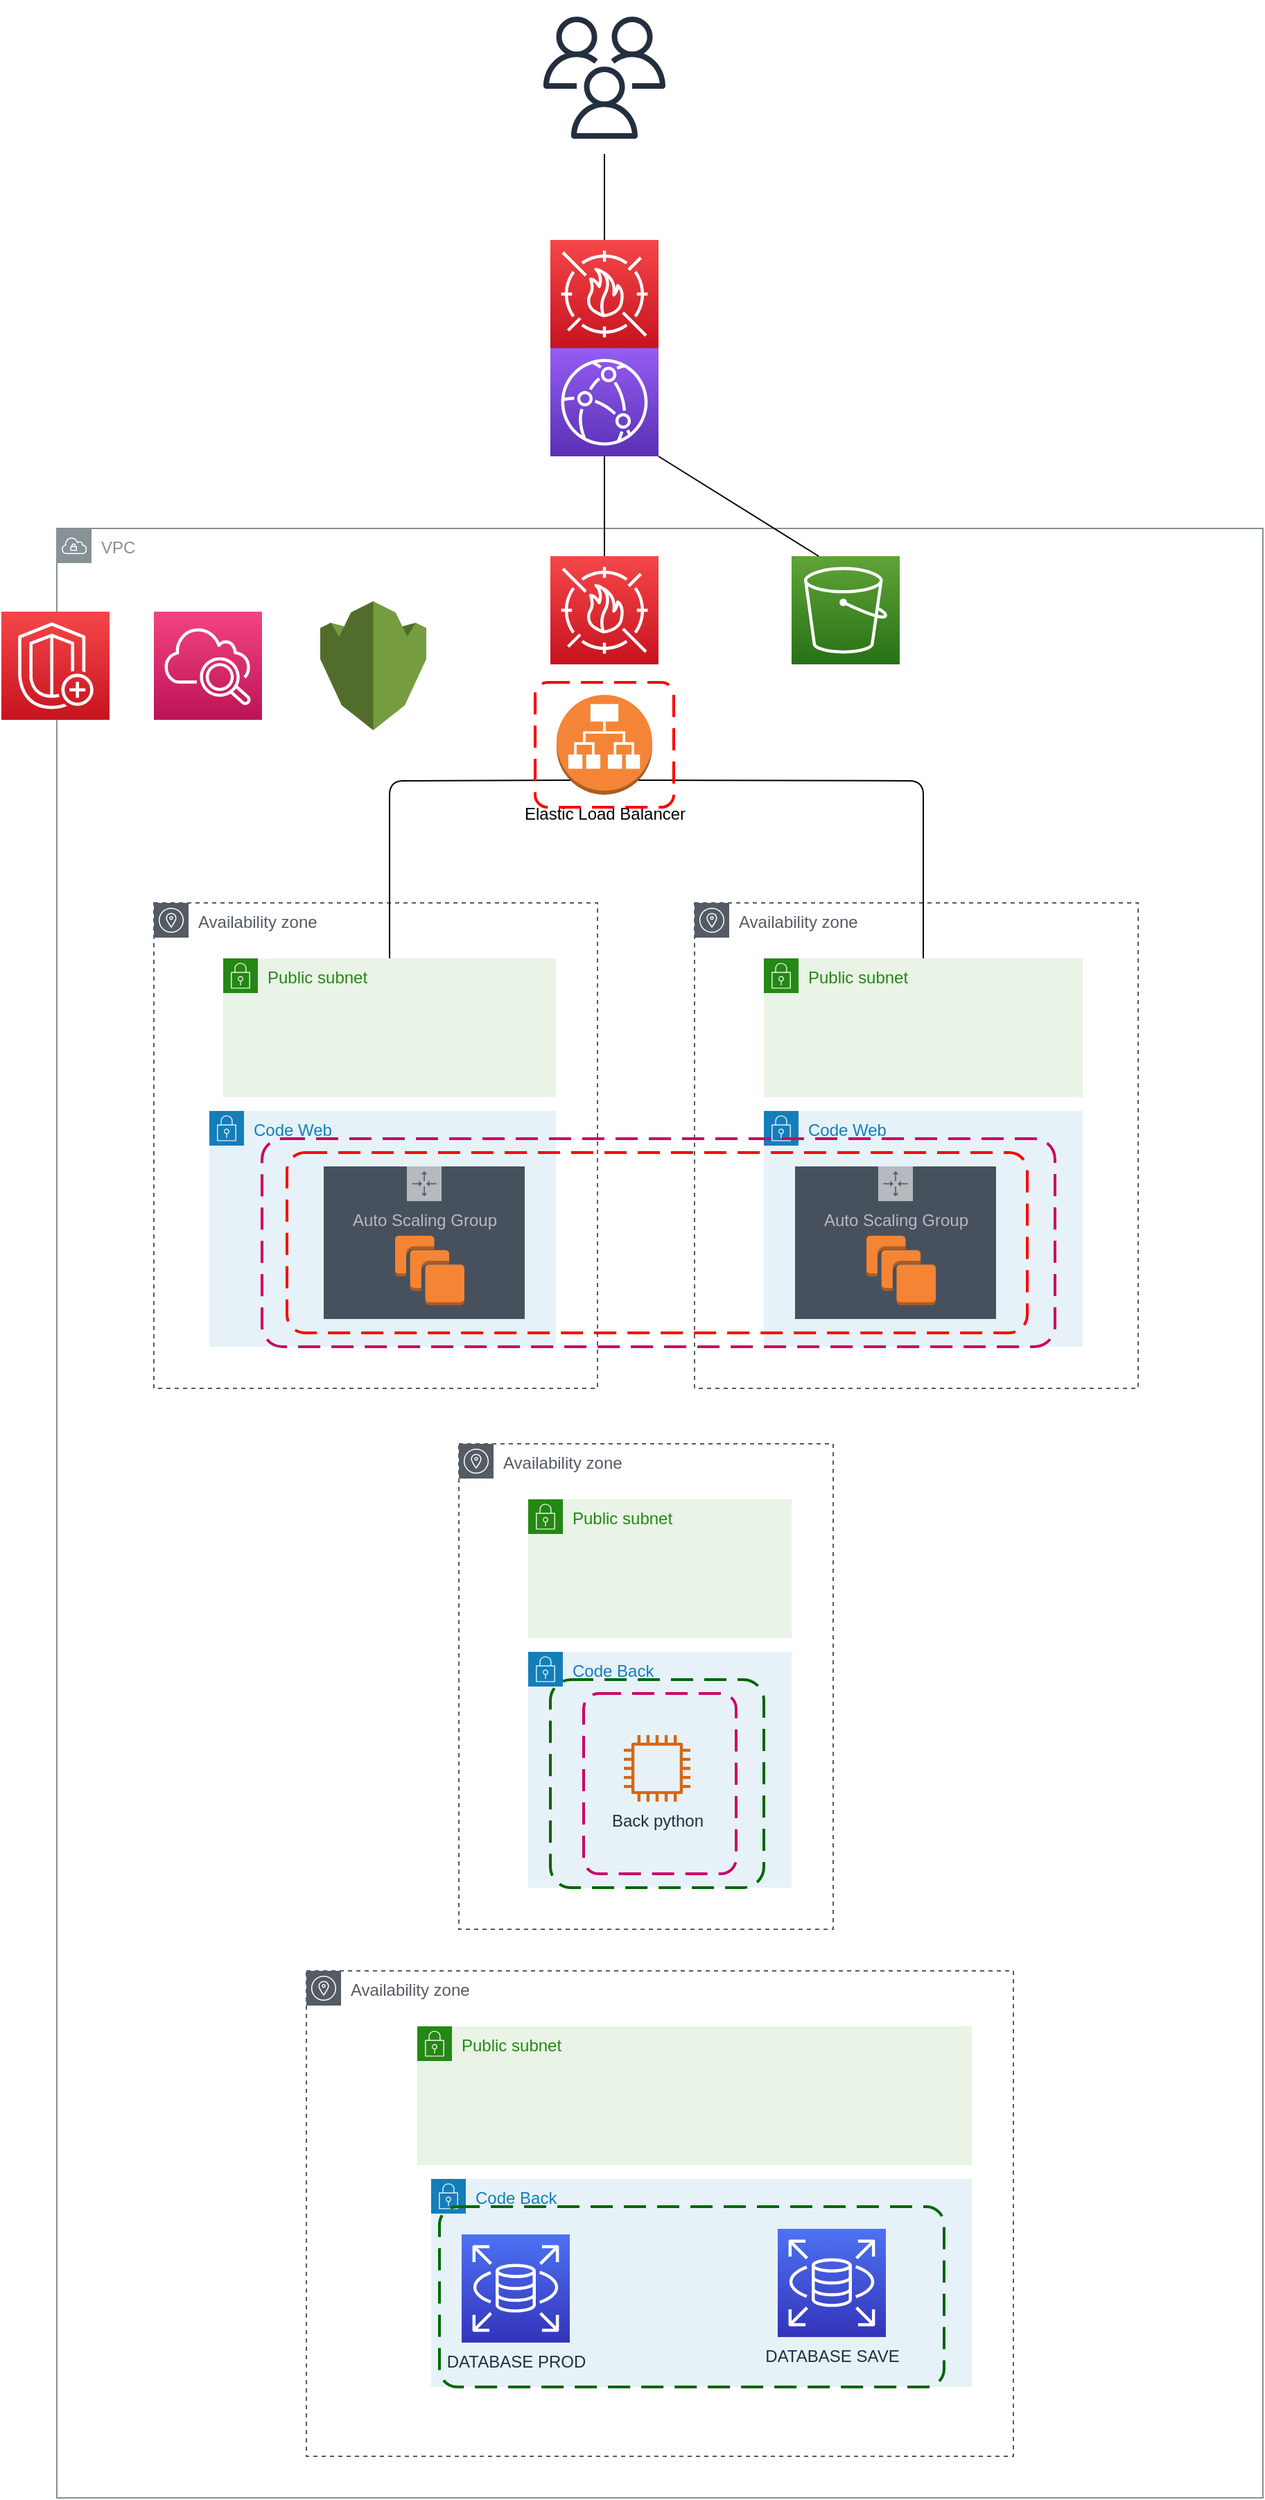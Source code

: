 <mxfile version="14.4.2" type="device"><diagram id="5-dX2x7WGued-gXYs_GY" name="Page-1"><mxGraphModel dx="2503" dy="912" grid="1" gridSize="10" guides="1" tooltips="1" connect="1" arrows="1" fold="1" page="1" pageScale="1" pageWidth="827" pageHeight="1169" math="0" shadow="0"><root><mxCell id="0"/><mxCell id="1" parent="0"/><mxCell id="krJk6_gbrpL1Q5qzeuNA-1" value="" style="outlineConnect=0;fontColor=#232F3E;gradientColor=none;strokeColor=#232F3E;fillColor=#ffffff;dashed=0;verticalLabelPosition=bottom;verticalAlign=top;align=center;html=1;fontSize=12;fontStyle=0;aspect=fixed;shape=mxgraph.aws4.resourceIcon;resIcon=mxgraph.aws4.users;" vertex="1" parent="1"><mxGeometry x="400" y="40" width="110" height="110" as="geometry"/></mxCell><mxCell id="krJk6_gbrpL1Q5qzeuNA-2" value="" style="points=[[0,0,0],[0.25,0,0],[0.5,0,0],[0.75,0,0],[1,0,0],[0,1,0],[0.25,1,0],[0.5,1,0],[0.75,1,0],[1,1,0],[0,0.25,0],[0,0.5,0],[0,0.75,0],[1,0.25,0],[1,0.5,0],[1,0.75,0]];outlineConnect=0;fontColor=#232F3E;gradientColor=#F54749;gradientDirection=north;fillColor=#C7131F;strokeColor=#ffffff;dashed=0;verticalLabelPosition=bottom;verticalAlign=top;align=center;html=1;fontSize=12;fontStyle=0;aspect=fixed;shape=mxgraph.aws4.resourceIcon;resIcon=mxgraph.aws4.waf;" vertex="1" parent="1"><mxGeometry x="416" y="212" width="78" height="78" as="geometry"/></mxCell><mxCell id="krJk6_gbrpL1Q5qzeuNA-5" value="" style="endArrow=none;html=1;entryX=0.5;entryY=0;entryDx=0;entryDy=0;entryPerimeter=0;" edge="1" parent="1" source="krJk6_gbrpL1Q5qzeuNA-1" target="krJk6_gbrpL1Q5qzeuNA-2"><mxGeometry width="50" height="50" relative="1" as="geometry"><mxPoint x="300" y="150" as="sourcePoint"/><mxPoint x="350" y="100" as="targetPoint"/></mxGeometry></mxCell><mxCell id="krJk6_gbrpL1Q5qzeuNA-6" value="" style="points=[[0,0,0],[0.25,0,0],[0.5,0,0],[0.75,0,0],[1,0,0],[0,1,0],[0.25,1,0],[0.5,1,0],[0.75,1,0],[1,1,0],[0,0.25,0],[0,0.5,0],[0,0.75,0],[1,0.25,0],[1,0.5,0],[1,0.75,0]];outlineConnect=0;fontColor=#232F3E;gradientColor=#945DF2;gradientDirection=north;fillColor=#5A30B5;strokeColor=#ffffff;dashed=0;verticalLabelPosition=bottom;verticalAlign=top;align=center;html=1;fontSize=12;fontStyle=0;aspect=fixed;shape=mxgraph.aws4.resourceIcon;resIcon=mxgraph.aws4.cloudfront;" vertex="1" parent="1"><mxGeometry x="416" y="290" width="78" height="78" as="geometry"/></mxCell><mxCell id="krJk6_gbrpL1Q5qzeuNA-8" value="VPC" style="outlineConnect=0;gradientColor=none;html=1;whiteSpace=wrap;fontSize=12;fontStyle=0;shape=mxgraph.aws4.group;grIcon=mxgraph.aws4.group_vpc;strokeColor=#879196;fillColor=none;verticalAlign=top;align=left;spacingLeft=30;fontColor=#879196;dashed=0;" vertex="1" parent="1"><mxGeometry x="60" y="420" width="870" height="1420" as="geometry"/></mxCell><mxCell id="krJk6_gbrpL1Q5qzeuNA-9" value="" style="points=[[0,0,0],[0.25,0,0],[0.5,0,0],[0.75,0,0],[1,0,0],[0,1,0],[0.25,1,0],[0.5,1,0],[0.75,1,0],[1,1,0],[0,0.25,0],[0,0.5,0],[0,0.75,0],[1,0.25,0],[1,0.5,0],[1,0.75,0]];outlineConnect=0;fontColor=#232F3E;gradientColor=#F54749;gradientDirection=north;fillColor=#C7131F;strokeColor=#ffffff;dashed=0;verticalLabelPosition=bottom;verticalAlign=top;align=center;html=1;fontSize=12;fontStyle=0;aspect=fixed;shape=mxgraph.aws4.resourceIcon;resIcon=mxgraph.aws4.waf;" vertex="1" parent="1"><mxGeometry x="416" y="440" width="78" height="78" as="geometry"/></mxCell><mxCell id="krJk6_gbrpL1Q5qzeuNA-10" value="" style="endArrow=none;html=1;entryX=0.5;entryY=0;entryDx=0;entryDy=0;entryPerimeter=0;exitX=0.5;exitY=1;exitDx=0;exitDy=0;exitPerimeter=0;" edge="1" parent="1" source="krJk6_gbrpL1Q5qzeuNA-6" target="krJk6_gbrpL1Q5qzeuNA-9"><mxGeometry width="50" height="50" relative="1" as="geometry"><mxPoint x="250" y="310" as="sourcePoint"/><mxPoint x="300" y="260" as="targetPoint"/></mxGeometry></mxCell><mxCell id="krJk6_gbrpL1Q5qzeuNA-11" value="Elastic Load Balancer" style="outlineConnect=0;dashed=0;verticalLabelPosition=bottom;verticalAlign=top;align=center;html=1;shape=mxgraph.aws3.application_load_balancer;fillColor=#F58536;gradientColor=none;" vertex="1" parent="1"><mxGeometry x="420.5" y="540" width="69" height="72" as="geometry"/></mxCell><mxCell id="krJk6_gbrpL1Q5qzeuNA-12" value="" style="points=[[0,0,0],[0.25,0,0],[0.5,0,0],[0.75,0,0],[1,0,0],[0,1,0],[0.25,1,0],[0.5,1,0],[0.75,1,0],[1,1,0],[0,0.25,0],[0,0.5,0],[0,0.75,0],[1,0.25,0],[1,0.5,0],[1,0.75,0]];outlineConnect=0;fontColor=#232F3E;gradientColor=#60A337;gradientDirection=north;fillColor=#277116;strokeColor=#ffffff;dashed=0;verticalLabelPosition=bottom;verticalAlign=top;align=center;html=1;fontSize=12;fontStyle=0;aspect=fixed;shape=mxgraph.aws4.resourceIcon;resIcon=mxgraph.aws4.s3;" vertex="1" parent="1"><mxGeometry x="590" y="440" width="78" height="78" as="geometry"/></mxCell><mxCell id="krJk6_gbrpL1Q5qzeuNA-13" value="" style="endArrow=none;html=1;entryX=0.25;entryY=0;entryDx=0;entryDy=0;entryPerimeter=0;exitX=1;exitY=1;exitDx=0;exitDy=0;exitPerimeter=0;" edge="1" parent="1" source="krJk6_gbrpL1Q5qzeuNA-6" target="krJk6_gbrpL1Q5qzeuNA-12"><mxGeometry width="50" height="50" relative="1" as="geometry"><mxPoint x="580" y="380" as="sourcePoint"/><mxPoint x="630" y="330" as="targetPoint"/></mxGeometry></mxCell><mxCell id="krJk6_gbrpL1Q5qzeuNA-14" value="" style="points=[[0,0,0],[0.25,0,0],[0.5,0,0],[0.75,0,0],[1,0,0],[0,1,0],[0.25,1,0],[0.5,1,0],[0.75,1,0],[1,1,0],[0,0.25,0],[0,0.5,0],[0,0.75,0],[1,0.25,0],[1,0.5,0],[1,0.75,0]];outlineConnect=0;fontColor=#232F3E;gradientColor=#F54749;gradientDirection=north;fillColor=#C7131F;strokeColor=#ffffff;dashed=0;verticalLabelPosition=bottom;verticalAlign=top;align=center;html=1;fontSize=12;fontStyle=0;aspect=fixed;shape=mxgraph.aws4.resourceIcon;resIcon=mxgraph.aws4.shield;" vertex="1" parent="1"><mxGeometry x="20" y="480" width="78" height="78" as="geometry"/></mxCell><mxCell id="krJk6_gbrpL1Q5qzeuNA-15" value="" style="points=[[0,0,0],[0.25,0,0],[0.5,0,0],[0.75,0,0],[1,0,0],[0,1,0],[0.25,1,0],[0.5,1,0],[0.75,1,0],[1,1,0],[0,0.25,0],[0,0.5,0],[0,0.75,0],[1,0.25,0],[1,0.5,0],[1,0.75,0]];points=[[0,0,0],[0.25,0,0],[0.5,0,0],[0.75,0,0],[1,0,0],[0,1,0],[0.25,1,0],[0.5,1,0],[0.75,1,0],[1,1,0],[0,0.25,0],[0,0.5,0],[0,0.75,0],[1,0.25,0],[1,0.5,0],[1,0.75,0]];outlineConnect=0;fontColor=#232F3E;gradientColor=#F34482;gradientDirection=north;fillColor=#BC1356;strokeColor=#ffffff;dashed=0;verticalLabelPosition=bottom;verticalAlign=top;align=center;html=1;fontSize=12;fontStyle=0;aspect=fixed;shape=mxgraph.aws4.resourceIcon;resIcon=mxgraph.aws4.cloudwatch_2;" vertex="1" parent="1"><mxGeometry x="130" y="480" width="78" height="78" as="geometry"/></mxCell><mxCell id="krJk6_gbrpL1Q5qzeuNA-16" value="" style="outlineConnect=0;dashed=0;verticalLabelPosition=bottom;verticalAlign=top;align=center;html=1;shape=mxgraph.aws3.kms;fillColor=#759C3E;gradientColor=none;" vertex="1" parent="1"><mxGeometry x="250" y="472.5" width="76.5" height="93" as="geometry"/></mxCell><mxCell id="krJk6_gbrpL1Q5qzeuNA-25" value="Availability zone" style="outlineConnect=0;gradientColor=none;html=1;whiteSpace=wrap;fontSize=12;fontStyle=0;shape=mxgraph.aws4.group;grIcon=mxgraph.aws4.group_availability_zone;strokeColor=#545B64;fillColor=none;verticalAlign=top;align=left;spacingLeft=30;fontColor=#545B64;dashed=1;" vertex="1" parent="1"><mxGeometry x="520" y="690" width="320" height="350" as="geometry"/></mxCell><mxCell id="krJk6_gbrpL1Q5qzeuNA-26" value="Public subnet" style="points=[[0,0],[0.25,0],[0.5,0],[0.75,0],[1,0],[1,0.25],[1,0.5],[1,0.75],[1,1],[0.75,1],[0.5,1],[0.25,1],[0,1],[0,0.75],[0,0.5],[0,0.25]];outlineConnect=0;gradientColor=none;html=1;whiteSpace=wrap;fontSize=12;fontStyle=0;shape=mxgraph.aws4.group;grIcon=mxgraph.aws4.group_security_group;grStroke=0;strokeColor=#248814;fillColor=#E9F3E6;verticalAlign=top;align=left;spacingLeft=30;fontColor=#248814;dashed=0;" vertex="1" parent="1"><mxGeometry x="570" y="730" width="230" height="100" as="geometry"/></mxCell><mxCell id="krJk6_gbrpL1Q5qzeuNA-27" value="Code Web" style="points=[[0,0],[0.25,0],[0.5,0],[0.75,0],[1,0],[1,0.25],[1,0.5],[1,0.75],[1,1],[0.75,1],[0.5,1],[0.25,1],[0,1],[0,0.75],[0,0.5],[0,0.25]];outlineConnect=0;gradientColor=none;html=1;whiteSpace=wrap;fontSize=12;fontStyle=0;shape=mxgraph.aws4.group;grIcon=mxgraph.aws4.group_security_group;grStroke=0;strokeColor=#147EBA;fillColor=#E6F2F8;verticalAlign=top;align=left;spacingLeft=30;fontColor=#147EBA;dashed=0;" vertex="1" parent="1"><mxGeometry x="570" y="840" width="230" height="170" as="geometry"/></mxCell><mxCell id="krJk6_gbrpL1Q5qzeuNA-28" value="Auto Scaling Group" style="outlineConnect=0;gradientColor=none;html=1;whiteSpace=wrap;fontSize=12;fontStyle=0;shape=mxgraph.aws4.groupCenter;grIcon=mxgraph.aws4.group_auto_scaling_group;grStroke=0;strokeColor=#B6BABF;fillColor=#47515E;verticalAlign=top;align=center;fontColor=#B6BABF;dashed=0;spacingTop=25;" vertex="1" parent="1"><mxGeometry x="592.5" y="880" width="145" height="110" as="geometry"/></mxCell><mxCell id="krJk6_gbrpL1Q5qzeuNA-32" value="" style="outlineConnect=0;dashed=0;verticalLabelPosition=bottom;verticalAlign=top;align=center;html=1;shape=mxgraph.aws3.instances;fillColor=#F58534;gradientColor=none;" vertex="1" parent="1"><mxGeometry x="644" y="930" width="50" height="50" as="geometry"/></mxCell><mxCell id="krJk6_gbrpL1Q5qzeuNA-38" value="Availability zone" style="outlineConnect=0;gradientColor=none;html=1;whiteSpace=wrap;fontSize=12;fontStyle=0;shape=mxgraph.aws4.group;grIcon=mxgraph.aws4.group_availability_zone;strokeColor=#545B64;fillColor=none;verticalAlign=top;align=left;spacingLeft=30;fontColor=#545B64;dashed=1;" vertex="1" parent="1"><mxGeometry x="350" y="1080" width="270" height="350" as="geometry"/></mxCell><mxCell id="krJk6_gbrpL1Q5qzeuNA-39" value="Public subnet" style="points=[[0,0],[0.25,0],[0.5,0],[0.75,0],[1,0],[1,0.25],[1,0.5],[1,0.75],[1,1],[0.75,1],[0.5,1],[0.25,1],[0,1],[0,0.75],[0,0.5],[0,0.25]];outlineConnect=0;gradientColor=none;html=1;whiteSpace=wrap;fontSize=12;fontStyle=0;shape=mxgraph.aws4.group;grIcon=mxgraph.aws4.group_security_group;grStroke=0;strokeColor=#248814;fillColor=#E9F3E6;verticalAlign=top;align=left;spacingLeft=30;fontColor=#248814;dashed=0;" vertex="1" parent="1"><mxGeometry x="400" y="1120" width="190" height="100" as="geometry"/></mxCell><mxCell id="krJk6_gbrpL1Q5qzeuNA-40" value="Code Back" style="points=[[0,0],[0.25,0],[0.5,0],[0.75,0],[1,0],[1,0.25],[1,0.5],[1,0.75],[1,1],[0.75,1],[0.5,1],[0.25,1],[0,1],[0,0.75],[0,0.5],[0,0.25]];outlineConnect=0;gradientColor=none;html=1;whiteSpace=wrap;fontSize=12;fontStyle=0;shape=mxgraph.aws4.group;grIcon=mxgraph.aws4.group_security_group;grStroke=0;strokeColor=#147EBA;fillColor=#E6F2F8;verticalAlign=top;align=left;spacingLeft=30;fontColor=#147EBA;dashed=0;" vertex="1" parent="1"><mxGeometry x="400" y="1230" width="190" height="170" as="geometry"/></mxCell><mxCell id="krJk6_gbrpL1Q5qzeuNA-44" value="Back python" style="outlineConnect=0;fontColor=#232F3E;gradientColor=none;fillColor=#D86613;strokeColor=none;dashed=0;verticalLabelPosition=bottom;verticalAlign=top;align=center;html=1;fontSize=12;fontStyle=0;aspect=fixed;pointerEvents=1;shape=mxgraph.aws4.instance2;" vertex="1" parent="1"><mxGeometry x="469" y="1290" width="48" height="48" as="geometry"/></mxCell><mxCell id="krJk6_gbrpL1Q5qzeuNA-46" value="Availability zone" style="outlineConnect=0;gradientColor=none;html=1;whiteSpace=wrap;fontSize=12;fontStyle=0;shape=mxgraph.aws4.group;grIcon=mxgraph.aws4.group_availability_zone;strokeColor=#545B64;fillColor=none;verticalAlign=top;align=left;spacingLeft=30;fontColor=#545B64;dashed=1;" vertex="1" parent="1"><mxGeometry x="240" y="1460" width="510" height="350" as="geometry"/></mxCell><mxCell id="krJk6_gbrpL1Q5qzeuNA-47" value="Public subnet" style="points=[[0,0],[0.25,0],[0.5,0],[0.75,0],[1,0],[1,0.25],[1,0.5],[1,0.75],[1,1],[0.75,1],[0.5,1],[0.25,1],[0,1],[0,0.75],[0,0.5],[0,0.25]];outlineConnect=0;gradientColor=none;html=1;whiteSpace=wrap;fontSize=12;fontStyle=0;shape=mxgraph.aws4.group;grIcon=mxgraph.aws4.group_security_group;grStroke=0;strokeColor=#248814;fillColor=#E9F3E6;verticalAlign=top;align=left;spacingLeft=30;fontColor=#248814;dashed=0;" vertex="1" parent="1"><mxGeometry x="320" y="1500" width="400" height="100" as="geometry"/></mxCell><mxCell id="krJk6_gbrpL1Q5qzeuNA-48" value="Code Back" style="points=[[0,0],[0.25,0],[0.5,0],[0.75,0],[1,0],[1,0.25],[1,0.5],[1,0.75],[1,1],[0.75,1],[0.5,1],[0.25,1],[0,1],[0,0.75],[0,0.5],[0,0.25]];outlineConnect=0;gradientColor=none;html=1;whiteSpace=wrap;fontSize=12;fontStyle=0;shape=mxgraph.aws4.group;grIcon=mxgraph.aws4.group_security_group;grStroke=0;strokeColor=#147EBA;fillColor=#E6F2F8;verticalAlign=top;align=left;spacingLeft=30;fontColor=#147EBA;dashed=0;" vertex="1" parent="1"><mxGeometry x="330" y="1610" width="390" height="150" as="geometry"/></mxCell><mxCell id="krJk6_gbrpL1Q5qzeuNA-50" value="DATABASE PROD" style="points=[[0,0,0],[0.25,0,0],[0.5,0,0],[0.75,0,0],[1,0,0],[0,1,0],[0.25,1,0],[0.5,1,0],[0.75,1,0],[1,1,0],[0,0.25,0],[0,0.5,0],[0,0.75,0],[1,0.25,0],[1,0.5,0],[1,0.75,0]];outlineConnect=0;fontColor=#232F3E;gradientColor=#4D72F3;gradientDirection=north;fillColor=#3334B9;strokeColor=#ffffff;dashed=0;verticalLabelPosition=bottom;verticalAlign=top;align=center;html=1;fontSize=12;fontStyle=0;aspect=fixed;shape=mxgraph.aws4.resourceIcon;resIcon=mxgraph.aws4.rds;" vertex="1" parent="1"><mxGeometry x="352" y="1650" width="78" height="78" as="geometry"/></mxCell><mxCell id="krJk6_gbrpL1Q5qzeuNA-51" value="DATABASE SAVE" style="points=[[0,0,0],[0.25,0,0],[0.5,0,0],[0.75,0,0],[1,0,0],[0,1,0],[0.25,1,0],[0.5,1,0],[0.75,1,0],[1,1,0],[0,0.25,0],[0,0.5,0],[0,0.75,0],[1,0.25,0],[1,0.5,0],[1,0.75,0]];outlineConnect=0;fontColor=#232F3E;gradientColor=#4D72F3;gradientDirection=north;fillColor=#3334B9;strokeColor=#ffffff;dashed=0;verticalLabelPosition=bottom;verticalAlign=top;align=center;html=1;fontSize=12;fontStyle=0;aspect=fixed;shape=mxgraph.aws4.resourceIcon;resIcon=mxgraph.aws4.rds;" vertex="1" parent="1"><mxGeometry x="580" y="1646" width="78" height="78" as="geometry"/></mxCell><mxCell id="krJk6_gbrpL1Q5qzeuNA-52" value="Availability zone" style="outlineConnect=0;gradientColor=none;html=1;whiteSpace=wrap;fontSize=12;fontStyle=0;shape=mxgraph.aws4.group;grIcon=mxgraph.aws4.group_availability_zone;strokeColor=#545B64;fillColor=none;verticalAlign=top;align=left;spacingLeft=30;fontColor=#545B64;dashed=1;" vertex="1" parent="1"><mxGeometry x="130" y="690" width="320" height="350" as="geometry"/></mxCell><mxCell id="krJk6_gbrpL1Q5qzeuNA-53" value="Public subnet" style="points=[[0,0],[0.25,0],[0.5,0],[0.75,0],[1,0],[1,0.25],[1,0.5],[1,0.75],[1,1],[0.75,1],[0.5,1],[0.25,1],[0,1],[0,0.75],[0,0.5],[0,0.25]];outlineConnect=0;gradientColor=none;html=1;whiteSpace=wrap;fontSize=12;fontStyle=0;shape=mxgraph.aws4.group;grIcon=mxgraph.aws4.group_security_group;grStroke=0;strokeColor=#248814;fillColor=#E9F3E6;verticalAlign=top;align=left;spacingLeft=30;fontColor=#248814;dashed=0;" vertex="1" parent="1"><mxGeometry x="180" y="730" width="240" height="100" as="geometry"/></mxCell><mxCell id="krJk6_gbrpL1Q5qzeuNA-54" value="Code Web" style="points=[[0,0],[0.25,0],[0.5,0],[0.75,0],[1,0],[1,0.25],[1,0.5],[1,0.75],[1,1],[0.75,1],[0.5,1],[0.25,1],[0,1],[0,0.75],[0,0.5],[0,0.25]];outlineConnect=0;gradientColor=none;html=1;whiteSpace=wrap;fontSize=12;fontStyle=0;shape=mxgraph.aws4.group;grIcon=mxgraph.aws4.group_security_group;grStroke=0;strokeColor=#147EBA;fillColor=#E6F2F8;verticalAlign=top;align=left;spacingLeft=30;fontColor=#147EBA;dashed=0;" vertex="1" parent="1"><mxGeometry x="170" y="840" width="250" height="170" as="geometry"/></mxCell><mxCell id="krJk6_gbrpL1Q5qzeuNA-55" value="Auto Scaling Group" style="outlineConnect=0;gradientColor=none;html=1;whiteSpace=wrap;fontSize=12;fontStyle=0;shape=mxgraph.aws4.groupCenter;grIcon=mxgraph.aws4.group_auto_scaling_group;grStroke=0;strokeColor=#B6BABF;fillColor=#47515E;verticalAlign=top;align=center;fontColor=#B6BABF;dashed=0;spacingTop=25;" vertex="1" parent="1"><mxGeometry x="252.5" y="880" width="145" height="110" as="geometry"/></mxCell><mxCell id="krJk6_gbrpL1Q5qzeuNA-56" value="" style="outlineConnect=0;dashed=0;verticalLabelPosition=bottom;verticalAlign=top;align=center;html=1;shape=mxgraph.aws3.instances;fillColor=#F58534;gradientColor=none;" vertex="1" parent="1"><mxGeometry x="304" y="930" width="50" height="50" as="geometry"/></mxCell><mxCell id="krJk6_gbrpL1Q5qzeuNA-57" value="" style="endArrow=none;html=1;entryX=0.145;entryY=0.855;entryDx=0;entryDy=0;entryPerimeter=0;exitX=0.5;exitY=0;exitDx=0;exitDy=0;" edge="1" parent="1" source="krJk6_gbrpL1Q5qzeuNA-53" target="krJk6_gbrpL1Q5qzeuNA-11"><mxGeometry width="50" height="50" relative="1" as="geometry"><mxPoint x="510" y="1250" as="sourcePoint"/><mxPoint x="560" y="1200" as="targetPoint"/><Array as="points"><mxPoint x="300" y="602"/></Array></mxGeometry></mxCell><mxCell id="krJk6_gbrpL1Q5qzeuNA-58" value="" style="endArrow=none;html=1;entryX=0.855;entryY=0.855;entryDx=0;entryDy=0;entryPerimeter=0;exitX=0.5;exitY=0;exitDx=0;exitDy=0;" edge="1" parent="1" source="krJk6_gbrpL1Q5qzeuNA-26" target="krJk6_gbrpL1Q5qzeuNA-11"><mxGeometry width="50" height="50" relative="1" as="geometry"><mxPoint x="335" y="740" as="sourcePoint"/><mxPoint x="440.505" y="611.56" as="targetPoint"/><Array as="points"><mxPoint x="685" y="602"/></Array></mxGeometry></mxCell><mxCell id="krJk6_gbrpL1Q5qzeuNA-60" value="" style="rounded=1;arcSize=10;dashed=1;strokeColor=#ff0000;fillColor=none;gradientColor=none;dashPattern=8 4;strokeWidth=2;" vertex="1" parent="1"><mxGeometry x="226" y="870" width="534" height="130" as="geometry"/></mxCell><mxCell id="krJk6_gbrpL1Q5qzeuNA-62" value="" style="rounded=1;arcSize=10;dashed=1;strokeColor=#ff0000;fillColor=none;gradientColor=none;dashPattern=8 4;strokeWidth=2;" vertex="1" parent="1"><mxGeometry x="405" y="531" width="100" height="90" as="geometry"/></mxCell><mxCell id="krJk6_gbrpL1Q5qzeuNA-65" value="" style="rounded=1;arcSize=10;dashed=1;fillColor=none;gradientColor=none;dashPattern=8 4;strokeWidth=2;strokeColor=#CC0066;" vertex="1" parent="1"><mxGeometry x="208" y="860" width="572" height="150" as="geometry"/></mxCell><mxCell id="krJk6_gbrpL1Q5qzeuNA-66" value="" style="rounded=1;arcSize=10;dashed=1;fillColor=none;gradientColor=none;dashPattern=8 4;strokeWidth=2;strokeColor=#CC0066;" vertex="1" parent="1"><mxGeometry x="440" y="1260" width="110" height="130" as="geometry"/></mxCell><mxCell id="krJk6_gbrpL1Q5qzeuNA-67" value="" style="rounded=1;arcSize=10;dashed=1;fillColor=none;gradientColor=none;dashPattern=8 4;strokeWidth=2;strokeColor=#006600;" vertex="1" parent="1"><mxGeometry x="336" y="1630" width="364" height="130" as="geometry"/></mxCell><mxCell id="krJk6_gbrpL1Q5qzeuNA-68" value="" style="rounded=1;arcSize=10;dashed=1;fillColor=none;gradientColor=none;dashPattern=8 4;strokeWidth=2;strokeColor=#006600;" vertex="1" parent="1"><mxGeometry x="416" y="1250" width="154" height="150" as="geometry"/></mxCell></root></mxGraphModel></diagram></mxfile>